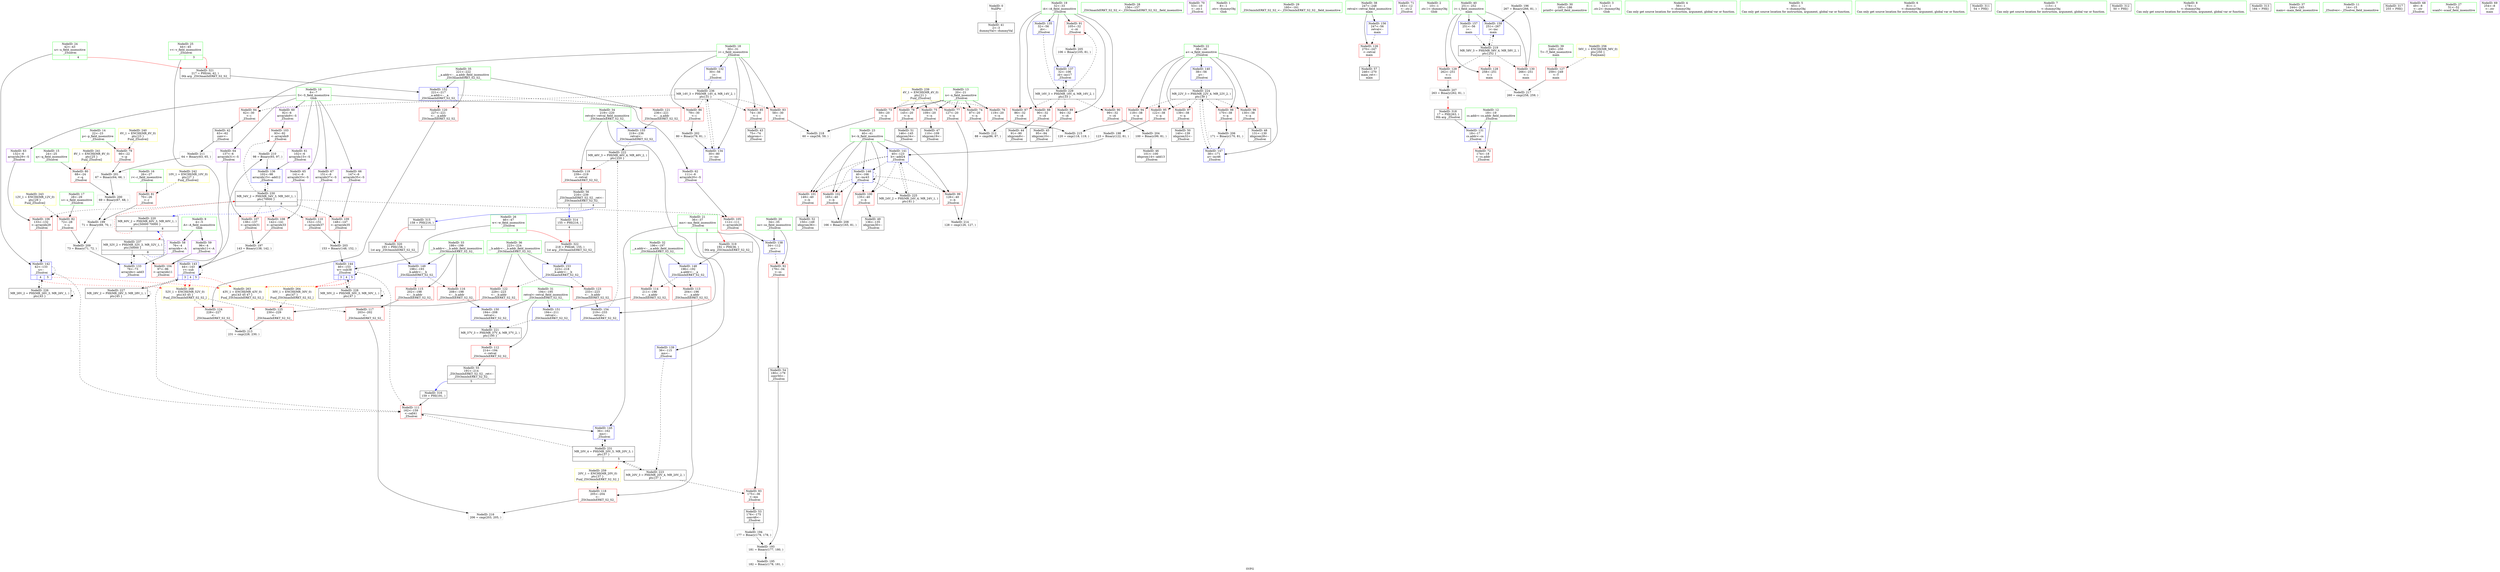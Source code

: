 digraph "SVFG" {
	label="SVFG";

	Node0x555fde7d7ea0 [shape=record,color=grey,label="{NodeID: 0\nNullPtr}"];
	Node0x555fde7d7ea0 -> Node0x555fde7f83c0[style=solid];
	Node0x555fde815ec0 [shape=record,color=yellow,style=double,label="{NodeID: 263\n43V_1 = ENCHI(MR_43V_0)\npts\{43 45 47 \}\nFun[_ZSt3minIxERKT_S2_S2_]}"];
	Node0x555fde815ec0 -> Node0x555fde7fe1f0[style=dashed];
	Node0x555fde7f8a70 [shape=record,color=red,label="{NodeID: 97\n139\<--38\n\<--a\n_Z5solvei\n}"];
	Node0x555fde7f8a70 -> Node0x555fde7f9b60[style=solid];
	Node0x555fde7f6ce0 [shape=record,color=green,label="{NodeID: 14\n22\<--23\np\<--p_field_insensitive\n_Z5solvei\n}"];
	Node0x555fde7f6ce0 -> Node0x555fde7fb2f0[style=solid];
	Node0x555fde7fc390 [shape=record,color=grey,label="{NodeID: 194\n177 = Binary(176, 178, )\n}"];
	Node0x555fde7fc390 -> Node0x555fde7fc210[style=solid];
	Node0x555fde7f95d0 [shape=record,color=red,label="{NodeID: 111\n162\<--159\n\<--call41\n_Z5solvei\n}"];
	Node0x555fde7f95d0 -> Node0x555fde7ff8b0[style=solid];
	Node0x555fde7f7870 [shape=record,color=green,label="{NodeID: 28\n156\<--157\n_ZSt3maxIxERKT_S2_S2_\<--_ZSt3maxIxERKT_S2_S2__field_insensitive\n}"];
	Node0x555fde804a40 [shape=record,color=grey,label="{NodeID: 208\n166 = Binary(165, 81, )\n}"];
	Node0x555fde804a40 -> Node0x555fde7ff980[style=solid];
	Node0x555fde7fe870 [shape=record,color=red,label="{NodeID: 125\n230\<--229\n\<--\n_ZSt3maxIxERKT_S2_S2_\n}"];
	Node0x555fde7fe870 -> Node0x555fde8051c0[style=solid];
	Node0x555fde7f84c0 [shape=record,color=black,label="{NodeID: 42\n63\<--62\nconv\<--\n_Z5solvei\n}"];
	Node0x555fde7f84c0 -> Node0x555fde804ec0[style=solid];
	Node0x555fde80e5d0 [shape=record,color=black,label="{NodeID: 222\nMR_46V_3 = PHI(MR_46V_4, MR_46V_2, )\npts\{220 \}\n}"];
	Node0x555fde80e5d0 -> Node0x555fde7fe390[style=dashed];
	Node0x555fde7ff3d0 [shape=record,color=blue,label="{NodeID: 139\n36\<--115\nmn\<--\n_Z5solvei\n}"];
	Node0x555fde7ff3d0 -> Node0x555fde80ead0[style=dashed];
	Node0x555fde7fa040 [shape=record,color=black,label="{NodeID: 56\n216\<--239\n_ZSt3maxIxERKT_S2_S2__ret\<--\n_ZSt3maxIxERKT_S2_S2_\n|{<s0>3|<s1>4}}"];
	Node0x555fde7fa040:s0 -> Node0x555fde8279e0[style=solid,color=blue];
	Node0x555fde7fa040:s1 -> Node0x555fde827bd0[style=solid,color=blue];
	Node0x555fde828050 [shape=record,color=black,label="{NodeID: 319\n192 = PHI(36, )\n0th arg _ZSt3minIxERKT_S2_S2_ }"];
	Node0x555fde828050 -> Node0x555fde7ffb20[style=solid];
	Node0x555fde812bd0 [shape=record,color=black,label="{NodeID: 236\nMR_14V_3 = PHI(MR_14V_4, MR_14V_2, )\npts\{31 \}\n}"];
	Node0x555fde812bd0 -> Node0x555fde7fb630[style=dashed];
	Node0x555fde812bd0 -> Node0x555fde7fb700[style=dashed];
	Node0x555fde812bd0 -> Node0x555fde7fb7d0[style=dashed];
	Node0x555fde812bd0 -> Node0x555fde7fb8a0[style=dashed];
	Node0x555fde812bd0 -> Node0x555fde7fefc0[style=dashed];
	Node0x555fde7fff30 [shape=record,color=blue,label="{NodeID: 153\n223\<--218\n__b.addr\<--__b\n_ZSt3maxIxERKT_S2_S2_\n}"];
	Node0x555fde7fff30 -> Node0x555fde7fe600[style=dashed];
	Node0x555fde7fff30 -> Node0x555fde7fe6d0[style=dashed];
	Node0x555fde7faba0 [shape=record,color=purple,label="{NodeID: 70\n53\<--10\n\<--.str.1\n_Z5solvei\n}"];
	Node0x555fde7fb700 [shape=record,color=red,label="{NodeID: 84\n62\<--30\n\<--i\n_Z5solvei\n}"];
	Node0x555fde7fb700 -> Node0x555fde7f84c0[style=solid];
	Node0x555fde7d8180 [shape=record,color=green,label="{NodeID: 1\n8\<--1\n.str\<--dummyObj\nGlob }"];
	Node0x555fde815fa0 [shape=record,color=yellow,style=double,label="{NodeID: 264\n30V_1 = ENCHI(MR_30V_0)\npts\{47 \}\nFun[_ZSt3maxIxERKT_S2_S2_]}"];
	Node0x555fde815fa0 -> Node0x555fde7fe870[style=dashed];
	Node0x555fde7f8b40 [shape=record,color=red,label="{NodeID: 98\n170\<--38\n\<--a\n_Z5solvei\n}"];
	Node0x555fde7f8b40 -> Node0x555fde804740[style=solid];
	Node0x555fde7f6db0 [shape=record,color=green,label="{NodeID: 15\n24\<--25\nq\<--q_field_insensitive\n_Z5solvei\n}"];
	Node0x555fde7f6db0 -> Node0x555fde7fb3c0[style=solid];
	Node0x555fde7fc510 [shape=record,color=grey,label="{NodeID: 195\n182 = Binary(178, 181, )\n}"];
	Node0x555fde7f96a0 [shape=record,color=red,label="{NodeID: 112\n214\<--194\n\<--retval\n_ZSt3minIxERKT_S2_S2_\n}"];
	Node0x555fde7f96a0 -> Node0x555fde7f9f70[style=solid];
	Node0x555fde7f7970 [shape=record,color=green,label="{NodeID: 29\n160\<--161\n_ZSt3minIxERKT_S2_S2_\<--_ZSt3minIxERKT_S2_S2__field_insensitive\n}"];
	Node0x555fde804bc0 [shape=record,color=grey,label="{NodeID: 209\n73 = Binary(71, 72, )\n}"];
	Node0x555fde804bc0 -> Node0x555fde7feef0[style=solid];
	Node0x555fde7fe940 [shape=record,color=red,label="{NodeID: 126\n270\<--247\n\<--retval\nmain\n}"];
	Node0x555fde7fe940 -> Node0x555fde7fa110[style=solid];
	Node0x555fde7f8590 [shape=record,color=black,label="{NodeID: 43\n75\<--74\nidxprom\<--\n_Z5solvei\n}"];
	Node0x555fde80ead0 [shape=record,color=black,label="{NodeID: 223\nMR_20V_3 = PHI(MR_20V_4, MR_20V_2, )\npts\{37 \}\n}"];
	Node0x555fde80ead0 -> Node0x555fde7fbe50[style=dashed];
	Node0x555fde80ead0 -> Node0x555fde8112d0[style=dashed];
	Node0x555fde7ff4a0 [shape=record,color=blue,label="{NodeID: 140\n38\<--56\na\<--\n_Z5solvei\n}"];
	Node0x555fde7ff4a0 -> Node0x555fde80efd0[style=dashed];
	Node0x555fde7fa110 [shape=record,color=black,label="{NodeID: 57\n246\<--270\nmain_ret\<--\nmain\n}"];
	Node0x555fde828190 [shape=record,color=black,label="{NodeID: 320\n193 = PHI(158, )\n1st arg _ZSt3minIxERKT_S2_S2_ }"];
	Node0x555fde828190 -> Node0x555fde7ffbf0[style=solid];
	Node0x555fde8130d0 [shape=record,color=black,label="{NodeID: 237\nMR_32V_2 = PHI(MR_32V_3, MR_32V_1, )\npts\{50000 \}\n|{|<s2>8}}"];
	Node0x555fde8130d0 -> Node0x555fde7f9020[style=dashed];
	Node0x555fde8130d0 -> Node0x555fde7feef0[style=dashed];
	Node0x555fde8130d0:s2 -> Node0x555fde80dba0[style=dashed,color=blue];
	Node0x555fde800000 [shape=record,color=blue,label="{NodeID: 154\n219\<--233\nretval\<--\n_ZSt3maxIxERKT_S2_S2_\n}"];
	Node0x555fde800000 -> Node0x555fde80e5d0[style=dashed];
	Node0x555fde7fac70 [shape=record,color=purple,label="{NodeID: 71\n183\<--12\n\<--.str.2\n_Z5solvei\n}"];
	Node0x555fde7fb7d0 [shape=record,color=red,label="{NodeID: 85\n74\<--30\n\<--i\n_Z5solvei\n}"];
	Node0x555fde7fb7d0 -> Node0x555fde7f8590[style=solid];
	Node0x555fde7f5ec0 [shape=record,color=green,label="{NodeID: 2\n10\<--1\n.str.1\<--dummyObj\nGlob }"];
	Node0x555fde7f8c10 [shape=record,color=red,label="{NodeID: 99\n126\<--40\n\<--b\n_Z5solvei\n}"];
	Node0x555fde7f8c10 -> Node0x555fde805340[style=solid];
	Node0x555fde7f6e80 [shape=record,color=green,label="{NodeID: 16\n26\<--27\nr\<--r_field_insensitive\n_Z5solvei\n}"];
	Node0x555fde7f6e80 -> Node0x555fde7fb490[style=solid];
	Node0x555fde7fc690 [shape=record,color=grey,label="{NodeID: 196\n267 = Binary(266, 81, )\n}"];
	Node0x555fde7fc690 -> Node0x555fde800340[style=solid];
	Node0x555fde7f9770 [shape=record,color=red,label="{NodeID: 113\n204\<--196\n\<--__a.addr\n_ZSt3minIxERKT_S2_S2_\n}"];
	Node0x555fde7f9770 -> Node0x555fde7fe2c0[style=solid];
	Node0x555fde7f7a70 [shape=record,color=green,label="{NodeID: 30\n185\<--186\nprintf\<--printf_field_insensitive\n}"];
	Node0x555fde804d40 [shape=record,color=grey,label="{NodeID: 210\n98 = Binary(93, 97, )\n}"];
	Node0x555fde804d40 -> Node0x555fde7ff160[style=solid];
	Node0x555fde7fea10 [shape=record,color=red,label="{NodeID: 127\n259\<--249\n\<--T\nmain\n}"];
	Node0x555fde7fea10 -> Node0x555fde8057c0[style=solid];
	Node0x555fde7f8660 [shape=record,color=black,label="{NodeID: 44\n91\<--90\nidxprom8\<--\n_Z5solvei\n}"];
	Node0x555fde80efd0 [shape=record,color=black,label="{NodeID: 224\nMR_22V_3 = PHI(MR_22V_4, MR_22V_2, )\npts\{39 \}\n}"];
	Node0x555fde80efd0 -> Node0x555fde7fbf20[style=dashed];
	Node0x555fde80efd0 -> Node0x555fde7fbff0[style=dashed];
	Node0x555fde80efd0 -> Node0x555fde7f89a0[style=dashed];
	Node0x555fde80efd0 -> Node0x555fde7f8a70[style=dashed];
	Node0x555fde80efd0 -> Node0x555fde7f8b40[style=dashed];
	Node0x555fde80efd0 -> Node0x555fde7ffa50[style=dashed];
	Node0x555fde7ff570 [shape=record,color=blue,label="{NodeID: 141\n40\<--123\nb\<--add24\n_Z5solvei\n}"];
	Node0x555fde7ff570 -> Node0x555fde7f8c10[style=dashed];
	Node0x555fde7ff570 -> Node0x555fde7f8ce0[style=dashed];
	Node0x555fde7ff570 -> Node0x555fde7f8db0[style=dashed];
	Node0x555fde7ff570 -> Node0x555fde7f8e80[style=dashed];
	Node0x555fde7ff570 -> Node0x555fde7ff980[style=dashed];
	Node0x555fde7ff570 -> Node0x555fde80f4d0[style=dashed];
	Node0x555fde7fa1e0 [shape=record,color=purple,label="{NodeID: 58\n76\<--4\narrayidx\<--A\n_Z5solvei\n}"];
	Node0x555fde7fa1e0 -> Node0x555fde7feef0[style=solid];
	Node0x555fde8282d0 [shape=record,color=black,label="{NodeID: 321\n217 = PHI(44, 42, )\n0th arg _ZSt3maxIxERKT_S2_S2_ }"];
	Node0x555fde8282d0 -> Node0x555fde7ffe60[style=solid];
	Node0x555fde8000d0 [shape=record,color=blue,label="{NodeID: 155\n219\<--236\nretval\<--\n_ZSt3maxIxERKT_S2_S2_\n}"];
	Node0x555fde8000d0 -> Node0x555fde80e5d0[style=dashed];
	Node0x555fde7fad40 [shape=record,color=red,label="{NodeID: 72\n174\<--18\n\<--cs.addr\n_Z5solvei\n}"];
	Node0x555fde7fb8a0 [shape=record,color=red,label="{NodeID: 86\n79\<--30\n\<--i\n_Z5solvei\n}"];
	Node0x555fde7fb8a0 -> Node0x555fde7fcf90[style=solid];
	Node0x555fde7f5940 [shape=record,color=green,label="{NodeID: 3\n12\<--1\n.str.2\<--dummyObj\nGlob }"];
	Node0x555fde7f8ce0 [shape=record,color=red,label="{NodeID: 100\n135\<--40\n\<--b\n_Z5solvei\n}"];
	Node0x555fde7f8ce0 -> Node0x555fde7f9a90[style=solid];
	Node0x555fde7f6f50 [shape=record,color=green,label="{NodeID: 17\n28\<--29\ns\<--s_field_insensitive\n_Z5solvei\n}"];
	Node0x555fde7f6f50 -> Node0x555fde7fb560[style=solid];
	Node0x555fde7fc810 [shape=record,color=grey,label="{NodeID: 197\n143 = Binary(138, 142, )\n}"];
	Node0x555fde7fc810 -> Node0x555fde7ff710[style=solid];
	Node0x555fde7f9840 [shape=record,color=red,label="{NodeID: 114\n211\<--196\n\<--__a.addr\n_ZSt3minIxERKT_S2_S2_\n}"];
	Node0x555fde7f9840 -> Node0x555fde7ffd90[style=solid];
	Node0x555fde7f7b70 [shape=record,color=green,label="{NodeID: 31\n194\<--195\nretval\<--retval_field_insensitive\n_ZSt3minIxERKT_S2_S2_\n}"];
	Node0x555fde7f7b70 -> Node0x555fde7f96a0[style=solid];
	Node0x555fde7f7b70 -> Node0x555fde7ffcc0[style=solid];
	Node0x555fde7f7b70 -> Node0x555fde7ffd90[style=solid];
	Node0x555fde804ec0 [shape=record,color=grey,label="{NodeID: 211\n64 = Binary(63, 65, )\n}"];
	Node0x555fde804ec0 -> Node0x555fde7fce10[style=solid];
	Node0x555fde7feae0 [shape=record,color=red,label="{NodeID: 128\n258\<--251\n\<--i\nmain\n}"];
	Node0x555fde7feae0 -> Node0x555fde8057c0[style=solid];
	Node0x555fde7f8730 [shape=record,color=black,label="{NodeID: 45\n95\<--94\nidxprom10\<--\n_Z5solvei\n}"];
	Node0x555fde80f4d0 [shape=record,color=black,label="{NodeID: 225\nMR_24V_2 = PHI(MR_24V_4, MR_24V_1, )\npts\{41 \}\n}"];
	Node0x555fde80f4d0 -> Node0x555fde7ff570[style=dashed];
	Node0x555fde7ff640 [shape=record,color=blue,label="{NodeID: 142\n42\<--133\nu\<--\n_Z5solvei\n|{|<s3>4|<s4>5}}"];
	Node0x555fde7ff640 -> Node0x555fde7f95d0[style=dashed];
	Node0x555fde7ff640 -> Node0x555fde7ff640[style=dashed];
	Node0x555fde7ff640 -> Node0x555fde80f9d0[style=dashed];
	Node0x555fde7ff640:s3 -> Node0x555fde816350[style=dashed,color=red];
	Node0x555fde7ff640:s4 -> Node0x555fde815ec0[style=dashed,color=red];
	Node0x555fde7fa2b0 [shape=record,color=purple,label="{NodeID: 59\n96\<--4\narrayidx11\<--A\n_Z5solvei\n}"];
	Node0x555fde7fa2b0 -> Node0x555fde7f9020[style=solid];
	Node0x555fde8284e0 [shape=record,color=black,label="{NodeID: 322\n218 = PHI(46, 155, )\n1st arg _ZSt3maxIxERKT_S2_S2_ }"];
	Node0x555fde8284e0 -> Node0x555fde7fff30[style=solid];
	Node0x555fde814900 [shape=record,color=yellow,style=double,label="{NodeID: 239\n4V_1 = ENCHI(MR_4V_0)\npts\{21 \}\nFun[_Z5solvei]}"];
	Node0x555fde814900 -> Node0x555fde7fae10[style=dashed];
	Node0x555fde814900 -> Node0x555fde7faee0[style=dashed];
	Node0x555fde814900 -> Node0x555fde7fafb0[style=dashed];
	Node0x555fde814900 -> Node0x555fde7fb080[style=dashed];
	Node0x555fde814900 -> Node0x555fde7fb150[style=dashed];
	Node0x555fde814900 -> Node0x555fde7fb220[style=dashed];
	Node0x555fde8001a0 [shape=record,color=blue,label="{NodeID: 156\n247\<--56\nretval\<--\nmain\n}"];
	Node0x555fde8001a0 -> Node0x555fde7fe940[style=dashed];
	Node0x555fde7fae10 [shape=record,color=red,label="{NodeID: 73\n59\<--20\n\<--n\n_Z5solvei\n}"];
	Node0x555fde7fae10 -> Node0x555fde805940[style=solid];
	Node0x555fde7fb970 [shape=record,color=red,label="{NodeID: 87\n86\<--32\n\<--i4\n_Z5solvei\n}"];
	Node0x555fde7fb970 -> Node0x555fde805040[style=solid];
	Node0x555fde7f59d0 [shape=record,color=green,label="{NodeID: 4\n56\<--1\n\<--dummyObj\nCan only get source location for instruction, argument, global var or function.}"];
	Node0x555fde7f8db0 [shape=record,color=red,label="{NodeID: 101\n149\<--40\n\<--b\n_Z5solvei\n}"];
	Node0x555fde7f8db0 -> Node0x555fde7f9d00[style=solid];
	Node0x555fde7f7020 [shape=record,color=green,label="{NodeID: 18\n30\<--31\ni\<--i_field_insensitive\n_Z5solvei\n}"];
	Node0x555fde7f7020 -> Node0x555fde7fb630[style=solid];
	Node0x555fde7f7020 -> Node0x555fde7fb700[style=solid];
	Node0x555fde7f7020 -> Node0x555fde7fb7d0[style=solid];
	Node0x555fde7f7020 -> Node0x555fde7fb8a0[style=solid];
	Node0x555fde7f7020 -> Node0x555fde7fee20[style=solid];
	Node0x555fde7f7020 -> Node0x555fde7fefc0[style=solid];
	Node0x555fde7fc990 [shape=record,color=grey,label="{NodeID: 198\n123 = Binary(122, 81, )\n}"];
	Node0x555fde7fc990 -> Node0x555fde7ff570[style=solid];
	Node0x555fde7f9910 [shape=record,color=red,label="{NodeID: 115\n202\<--198\n\<--__b.addr\n_ZSt3minIxERKT_S2_S2_\n}"];
	Node0x555fde7f9910 -> Node0x555fde7fe1f0[style=solid];
	Node0x555fde7f7c40 [shape=record,color=green,label="{NodeID: 32\n196\<--197\n__a.addr\<--__a.addr_field_insensitive\n_ZSt3minIxERKT_S2_S2_\n}"];
	Node0x555fde7f7c40 -> Node0x555fde7f9770[style=solid];
	Node0x555fde7f7c40 -> Node0x555fde7f9840[style=solid];
	Node0x555fde7f7c40 -> Node0x555fde7ffb20[style=solid];
	Node0x555fde805040 [shape=record,color=grey,label="{NodeID: 212\n88 = cmp(86, 87, )\n}"];
	Node0x555fde7febb0 [shape=record,color=red,label="{NodeID: 129\n262\<--251\n\<--i\nmain\n}"];
	Node0x555fde7febb0 -> Node0x555fde8048c0[style=solid];
	Node0x555fde7f8800 [shape=record,color=black,label="{NodeID: 46\n101\<--100\nidxprom14\<--add13\n_Z5solvei\n}"];
	Node0x555fde80f9d0 [shape=record,color=black,label="{NodeID: 226\nMR_26V_2 = PHI(MR_26V_3, MR_26V_1, )\npts\{43 \}\n}"];
	Node0x555fde80f9d0 -> Node0x555fde7ff640[style=dashed];
	Node0x555fde80f9d0 -> Node0x555fde80f9d0[style=dashed];
	Node0x555fde7ff710 [shape=record,color=blue,label="{NodeID: 143\n44\<--143\nv\<--sub\n_Z5solvei\n|{|<s3>3|<s4>4|<s5>5}}"];
	Node0x555fde7ff710 -> Node0x555fde7f95d0[style=dashed];
	Node0x555fde7ff710 -> Node0x555fde7ff710[style=dashed];
	Node0x555fde7ff710 -> Node0x555fde80fed0[style=dashed];
	Node0x555fde7ff710:s3 -> Node0x555fde816350[style=dashed,color=red];
	Node0x555fde7ff710:s4 -> Node0x555fde816350[style=dashed,color=red];
	Node0x555fde7ff710:s5 -> Node0x555fde815ec0[style=dashed,color=red];
	Node0x555fde7fa380 [shape=record,color=purple,label="{NodeID: 60\n92\<--6\narrayidx9\<--S\n_Z5solvei\n}"];
	Node0x555fde7fa380 -> Node0x555fde7f8f50[style=solid];
	Node0x555fde8149e0 [shape=record,color=yellow,style=double,label="{NodeID: 240\n6V_1 = ENCHI(MR_6V_0)\npts\{23 \}\nFun[_Z5solvei]}"];
	Node0x555fde8149e0 -> Node0x555fde7fb2f0[style=dashed];
	Node0x555fde800270 [shape=record,color=blue,label="{NodeID: 157\n251\<--56\ni\<--\nmain\n}"];
	Node0x555fde800270 -> Node0x555fde80d6a0[style=dashed];
	Node0x555fde7faee0 [shape=record,color=red,label="{NodeID: 74\n87\<--20\n\<--n\n_Z5solvei\n}"];
	Node0x555fde7faee0 -> Node0x555fde805040[style=solid];
	Node0x555fde7fba40 [shape=record,color=red,label="{NodeID: 88\n90\<--32\n\<--i4\n_Z5solvei\n}"];
	Node0x555fde7fba40 -> Node0x555fde7f8660[style=solid];
	Node0x555fde7f5c80 [shape=record,color=green,label="{NodeID: 5\n65\<--1\n\<--dummyObj\nCan only get source location for instruction, argument, global var or function.}"];
	Node0x555fde816350 [shape=record,color=yellow,style=double,label="{NodeID: 268\n52V_1 = ENCHI(MR_52V_0)\npts\{43 45 \}\nFun[_ZSt3maxIxERKT_S2_S2_]}"];
	Node0x555fde816350 -> Node0x555fde7fe7a0[style=dashed];
	Node0x555fde816350 -> Node0x555fde7fe870[style=dashed];
	Node0x555fde7f8e80 [shape=record,color=red,label="{NodeID: 102\n165\<--40\n\<--b\n_Z5solvei\n}"];
	Node0x555fde7f8e80 -> Node0x555fde804a40[style=solid];
	Node0x555fde7f70f0 [shape=record,color=green,label="{NodeID: 19\n32\<--33\ni4\<--i4_field_insensitive\n_Z5solvei\n}"];
	Node0x555fde7f70f0 -> Node0x555fde7fb970[style=solid];
	Node0x555fde7f70f0 -> Node0x555fde7fba40[style=solid];
	Node0x555fde7f70f0 -> Node0x555fde7fbb10[style=solid];
	Node0x555fde7f70f0 -> Node0x555fde7fbbe0[style=solid];
	Node0x555fde7f70f0 -> Node0x555fde7fbcb0[style=solid];
	Node0x555fde7f70f0 -> Node0x555fde7ff090[style=solid];
	Node0x555fde7f70f0 -> Node0x555fde7ff230[style=solid];
	Node0x555fde7fcb10 [shape=record,color=grey,label="{NodeID: 199\n71 = Binary(69, 70, )\n}"];
	Node0x555fde7fcb10 -> Node0x555fde804bc0[style=solid];
	Node0x555fde7fe120 [shape=record,color=red,label="{NodeID: 116\n208\<--198\n\<--__b.addr\n_ZSt3minIxERKT_S2_S2_\n}"];
	Node0x555fde7fe120 -> Node0x555fde7ffcc0[style=solid];
	Node0x555fde7f7d10 [shape=record,color=green,label="{NodeID: 33\n198\<--199\n__b.addr\<--__b.addr_field_insensitive\n_ZSt3minIxERKT_S2_S2_\n}"];
	Node0x555fde7f7d10 -> Node0x555fde7f9910[style=solid];
	Node0x555fde7f7d10 -> Node0x555fde7fe120[style=solid];
	Node0x555fde7f7d10 -> Node0x555fde7ffbf0[style=solid];
	Node0x555fde8051c0 [shape=record,color=grey,label="{NodeID: 213\n231 = cmp(228, 230, )\n}"];
	Node0x555fde7fec80 [shape=record,color=red,label="{NodeID: 130\n266\<--251\n\<--i\nmain\n}"];
	Node0x555fde7fec80 -> Node0x555fde7fc690[style=solid];
	Node0x555fde7f88d0 [shape=record,color=black,label="{NodeID: 47\n110\<--109\nidxprom19\<--\n_Z5solvei\n}"];
	Node0x555fde80fed0 [shape=record,color=black,label="{NodeID: 227\nMR_28V_2 = PHI(MR_28V_3, MR_28V_1, )\npts\{45 \}\n}"];
	Node0x555fde80fed0 -> Node0x555fde7ff710[style=dashed];
	Node0x555fde80fed0 -> Node0x555fde80fed0[style=dashed];
	Node0x555fde7ff7e0 [shape=record,color=blue,label="{NodeID: 144\n46\<--153\nw\<--sub38\n_Z5solvei\n|{|<s3>3|<s4>4|<s5>5}}"];
	Node0x555fde7ff7e0 -> Node0x555fde7f95d0[style=dashed];
	Node0x555fde7ff7e0 -> Node0x555fde7ff7e0[style=dashed];
	Node0x555fde7ff7e0 -> Node0x555fde8103d0[style=dashed];
	Node0x555fde7ff7e0:s3 -> Node0x555fde815fa0[style=dashed,color=red];
	Node0x555fde7ff7e0:s4 -> Node0x555fde815fa0[style=dashed,color=red];
	Node0x555fde7ff7e0:s5 -> Node0x555fde815ec0[style=dashed,color=red];
	Node0x555fde7fa450 [shape=record,color=purple,label="{NodeID: 61\n102\<--6\narrayidx15\<--S\n_Z5solvei\n}"];
	Node0x555fde7fa450 -> Node0x555fde7ff160[style=solid];
	Node0x555fde814ac0 [shape=record,color=yellow,style=double,label="{NodeID: 241\n8V_1 = ENCHI(MR_8V_0)\npts\{25 \}\nFun[_Z5solvei]}"];
	Node0x555fde814ac0 -> Node0x555fde7fb3c0[style=dashed];
	Node0x555fde800340 [shape=record,color=blue,label="{NodeID: 158\n251\<--267\ni\<--inc\nmain\n}"];
	Node0x555fde800340 -> Node0x555fde80d6a0[style=dashed];
	Node0x555fde7fafb0 [shape=record,color=red,label="{NodeID: 75\n109\<--20\n\<--n\n_Z5solvei\n}"];
	Node0x555fde7fafb0 -> Node0x555fde7f88d0[style=solid];
	Node0x555fde7fbb10 [shape=record,color=red,label="{NodeID: 89\n94\<--32\n\<--i4\n_Z5solvei\n}"];
	Node0x555fde7fbb10 -> Node0x555fde7f8730[style=solid];
	Node0x555fde7f5d10 [shape=record,color=green,label="{NodeID: 6\n81\<--1\n\<--dummyObj\nCan only get source location for instruction, argument, global var or function.}"];
	Node0x555fde7f8f50 [shape=record,color=red,label="{NodeID: 103\n93\<--92\n\<--arrayidx9\n_Z5solvei\n}"];
	Node0x555fde7f8f50 -> Node0x555fde804d40[style=solid];
	Node0x555fde7f71c0 [shape=record,color=green,label="{NodeID: 20\n34\<--35\nss\<--ss_field_insensitive\n_Z5solvei\n}"];
	Node0x555fde7f71c0 -> Node0x555fde7fbd80[style=solid];
	Node0x555fde7f71c0 -> Node0x555fde7ff300[style=solid];
	Node0x555fde7fcc90 [shape=record,color=grey,label="{NodeID: 200\n69 = Binary(67, 68, )\n}"];
	Node0x555fde7fcc90 -> Node0x555fde7fcb10[style=solid];
	Node0x555fde7fe1f0 [shape=record,color=red,label="{NodeID: 117\n203\<--202\n\<--\n_ZSt3minIxERKT_S2_S2_\n}"];
	Node0x555fde7fe1f0 -> Node0x555fde805640[style=solid];
	Node0x555fde7f7de0 [shape=record,color=green,label="{NodeID: 34\n219\<--220\nretval\<--retval_field_insensitive\n_ZSt3maxIxERKT_S2_S2_\n}"];
	Node0x555fde7f7de0 -> Node0x555fde7fe390[style=solid];
	Node0x555fde7f7de0 -> Node0x555fde800000[style=solid];
	Node0x555fde7f7de0 -> Node0x555fde8000d0[style=solid];
	Node0x555fde805340 [shape=record,color=grey,label="{NodeID: 214\n128 = cmp(126, 127, )\n}"];
	Node0x555fde7fed50 [shape=record,color=blue,label="{NodeID: 131\n18\<--17\ncs.addr\<--cs\n_Z5solvei\n}"];
	Node0x555fde7fed50 -> Node0x555fde7fad40[style=dashed];
	Node0x555fde7f99c0 [shape=record,color=black,label="{NodeID: 48\n131\<--130\nidxprom28\<--\n_Z5solvei\n}"];
	Node0x555fde58fcb0 [shape=record,color=black,label="{NodeID: 311\n54 = PHI()\n}"];
	Node0x555fde8103d0 [shape=record,color=black,label="{NodeID: 228\nMR_30V_2 = PHI(MR_30V_3, MR_30V_1, )\npts\{47 \}\n}"];
	Node0x555fde8103d0 -> Node0x555fde7ff7e0[style=dashed];
	Node0x555fde8103d0 -> Node0x555fde8103d0[style=dashed];
	Node0x555fde7ff8b0 [shape=record,color=blue,label="{NodeID: 145\n36\<--162\nmn\<--\n_Z5solvei\n}"];
	Node0x555fde7ff8b0 -> Node0x555fde8112d0[style=dashed];
	Node0x555fde7fa520 [shape=record,color=purple,label="{NodeID: 62\n111\<--6\narrayidx20\<--S\n_Z5solvei\n}"];
	Node0x555fde7fa520 -> Node0x555fde7f90f0[style=solid];
	Node0x555fde814ba0 [shape=record,color=yellow,style=double,label="{NodeID: 242\n10V_1 = ENCHI(MR_10V_0)\npts\{27 \}\nFun[_Z5solvei]}"];
	Node0x555fde814ba0 -> Node0x555fde7fb490[style=dashed];
	Node0x555fde7fb080 [shape=record,color=red,label="{NodeID: 76\n119\<--20\n\<--n\n_Z5solvei\n}"];
	Node0x555fde7fb080 -> Node0x555fde8054c0[style=solid];
	Node0x555fde815810 [shape=record,color=yellow,style=double,label="{NodeID: 256\n56V_1 = ENCHI(MR_56V_0)\npts\{250 \}\nFun[main]}"];
	Node0x555fde815810 -> Node0x555fde7fea10[style=dashed];
	Node0x555fde7fbbe0 [shape=record,color=red,label="{NodeID: 90\n99\<--32\n\<--i4\n_Z5solvei\n}"];
	Node0x555fde7fbbe0 -> Node0x555fde804440[style=solid];
	Node0x555fde7f6730 [shape=record,color=green,label="{NodeID: 7\n115\<--1\n\<--dummyObj\nCan only get source location for instruction, argument, global var or function.}"];
	Node0x555fde7f9020 [shape=record,color=red,label="{NodeID: 104\n97\<--96\n\<--arrayidx11\n_Z5solvei\n}"];
	Node0x555fde7f9020 -> Node0x555fde804d40[style=solid];
	Node0x555fde7f7290 [shape=record,color=green,label="{NodeID: 21\n36\<--37\nmn\<--mn_field_insensitive\n_Z5solvei\n|{|<s3>5}}"];
	Node0x555fde7f7290 -> Node0x555fde7fbe50[style=solid];
	Node0x555fde7f7290 -> Node0x555fde7ff3d0[style=solid];
	Node0x555fde7f7290 -> Node0x555fde7ff8b0[style=solid];
	Node0x555fde7f7290:s3 -> Node0x555fde828050[style=solid,color=red];
	Node0x555fde7fce10 [shape=record,color=grey,label="{NodeID: 201\n67 = Binary(64, 66, )\n}"];
	Node0x555fde7fce10 -> Node0x555fde7fcc90[style=solid];
	Node0x555fde7fe2c0 [shape=record,color=red,label="{NodeID: 118\n205\<--204\n\<--\n_ZSt3minIxERKT_S2_S2_\n}"];
	Node0x555fde7fe2c0 -> Node0x555fde805640[style=solid];
	Node0x555fde7f7eb0 [shape=record,color=green,label="{NodeID: 35\n221\<--222\n__a.addr\<--__a.addr_field_insensitive\n_ZSt3maxIxERKT_S2_S2_\n}"];
	Node0x555fde7f7eb0 -> Node0x555fde7fe460[style=solid];
	Node0x555fde7f7eb0 -> Node0x555fde7fe530[style=solid];
	Node0x555fde7f7eb0 -> Node0x555fde7ffe60[style=solid];
	Node0x555fde8054c0 [shape=record,color=grey,label="{NodeID: 215\n120 = cmp(118, 119, )\n}"];
	Node0x555fde7fee20 [shape=record,color=blue,label="{NodeID: 132\n30\<--56\ni\<--\n_Z5solvei\n}"];
	Node0x555fde7fee20 -> Node0x555fde812bd0[style=dashed];
	Node0x555fde7f9a90 [shape=record,color=black,label="{NodeID: 49\n136\<--135\nidxprom30\<--\n_Z5solvei\n}"];
	Node0x555fde8277e0 [shape=record,color=black,label="{NodeID: 312\n50 = PHI()\n}"];
	Node0x555fde8108d0 [shape=record,color=black,label="{NodeID: 229\nMR_16V_3 = PHI(MR_16V_4, MR_16V_2, )\npts\{33 \}\n}"];
	Node0x555fde8108d0 -> Node0x555fde7fb970[style=dashed];
	Node0x555fde8108d0 -> Node0x555fde7fba40[style=dashed];
	Node0x555fde8108d0 -> Node0x555fde7fbb10[style=dashed];
	Node0x555fde8108d0 -> Node0x555fde7fbbe0[style=dashed];
	Node0x555fde8108d0 -> Node0x555fde7fbcb0[style=dashed];
	Node0x555fde8108d0 -> Node0x555fde7ff230[style=dashed];
	Node0x555fde7ff980 [shape=record,color=blue,label="{NodeID: 146\n40\<--166\nb\<--inc43\n_Z5solvei\n}"];
	Node0x555fde7ff980 -> Node0x555fde7f8c10[style=dashed];
	Node0x555fde7ff980 -> Node0x555fde7f8ce0[style=dashed];
	Node0x555fde7ff980 -> Node0x555fde7f8db0[style=dashed];
	Node0x555fde7ff980 -> Node0x555fde7f8e80[style=dashed];
	Node0x555fde7ff980 -> Node0x555fde7ff980[style=dashed];
	Node0x555fde7ff980 -> Node0x555fde80f4d0[style=dashed];
	Node0x555fde7fa5f0 [shape=record,color=purple,label="{NodeID: 63\n132\<--6\narrayidx29\<--S\n_Z5solvei\n}"];
	Node0x555fde7fa5f0 -> Node0x555fde7f91c0[style=solid];
	Node0x555fde814c80 [shape=record,color=yellow,style=double,label="{NodeID: 243\n12V_1 = ENCHI(MR_12V_0)\npts\{29 \}\nFun[_Z5solvei]}"];
	Node0x555fde814c80 -> Node0x555fde7fb560[style=dashed];
	Node0x555fde7fb150 [shape=record,color=red,label="{NodeID: 77\n127\<--20\n\<--n\n_Z5solvei\n}"];
	Node0x555fde7fb150 -> Node0x555fde805340[style=solid];
	Node0x555fde7fbcb0 [shape=record,color=red,label="{NodeID: 91\n105\<--32\n\<--i4\n_Z5solvei\n}"];
	Node0x555fde7fbcb0 -> Node0x555fde8045c0[style=solid];
	Node0x555fde7f67c0 [shape=record,color=green,label="{NodeID: 8\n178\<--1\n\<--dummyObj\nCan only get source location for instruction, argument, global var or function.}"];
	Node0x555fde7f90f0 [shape=record,color=red,label="{NodeID: 105\n112\<--111\n\<--arrayidx20\n_Z5solvei\n}"];
	Node0x555fde7f90f0 -> Node0x555fde7ff300[style=solid];
	Node0x555fde7f7360 [shape=record,color=green,label="{NodeID: 22\n38\<--39\na\<--a_field_insensitive\n_Z5solvei\n}"];
	Node0x555fde7f7360 -> Node0x555fde7fbf20[style=solid];
	Node0x555fde7f7360 -> Node0x555fde7fbff0[style=solid];
	Node0x555fde7f7360 -> Node0x555fde7f89a0[style=solid];
	Node0x555fde7f7360 -> Node0x555fde7f8a70[style=solid];
	Node0x555fde7f7360 -> Node0x555fde7f8b40[style=solid];
	Node0x555fde7f7360 -> Node0x555fde7ff4a0[style=solid];
	Node0x555fde7f7360 -> Node0x555fde7ffa50[style=solid];
	Node0x555fde7fcf90 [shape=record,color=grey,label="{NodeID: 202\n80 = Binary(79, 81, )\n}"];
	Node0x555fde7fcf90 -> Node0x555fde7fefc0[style=solid];
	Node0x555fde7fe390 [shape=record,color=red,label="{NodeID: 119\n239\<--219\n\<--retval\n_ZSt3maxIxERKT_S2_S2_\n}"];
	Node0x555fde7fe390 -> Node0x555fde7fa040[style=solid];
	Node0x555fde7f7f80 [shape=record,color=green,label="{NodeID: 36\n223\<--224\n__b.addr\<--__b.addr_field_insensitive\n_ZSt3maxIxERKT_S2_S2_\n}"];
	Node0x555fde7f7f80 -> Node0x555fde7fe600[style=solid];
	Node0x555fde7f7f80 -> Node0x555fde7fe6d0[style=solid];
	Node0x555fde7f7f80 -> Node0x555fde7fff30[style=solid];
	Node0x555fde805640 [shape=record,color=grey,label="{NodeID: 216\n206 = cmp(203, 205, )\n}"];
	Node0x555fde7feef0 [shape=record,color=blue,label="{NodeID: 133\n76\<--73\narrayidx\<--add3\n_Z5solvei\n}"];
	Node0x555fde7feef0 -> Node0x555fde8130d0[style=dashed];
	Node0x555fde7f9b60 [shape=record,color=black,label="{NodeID: 50\n140\<--139\nidxprom32\<--\n_Z5solvei\n}"];
	Node0x555fde8278e0 [shape=record,color=black,label="{NodeID: 313\n184 = PHI()\n}"];
	Node0x555fde810dd0 [shape=record,color=black,label="{NodeID: 230\nMR_34V_2 = PHI(MR_34V_3, MR_34V_1, )\npts\{70000 \}\n|{|<s8>8}}"];
	Node0x555fde810dd0 -> Node0x555fde7f8f50[style=dashed];
	Node0x555fde810dd0 -> Node0x555fde7f90f0[style=dashed];
	Node0x555fde810dd0 -> Node0x555fde7f91c0[style=dashed];
	Node0x555fde810dd0 -> Node0x555fde7f9290[style=dashed];
	Node0x555fde810dd0 -> Node0x555fde7f9360[style=dashed];
	Node0x555fde810dd0 -> Node0x555fde7f9430[style=dashed];
	Node0x555fde810dd0 -> Node0x555fde7f9500[style=dashed];
	Node0x555fde810dd0 -> Node0x555fde7ff160[style=dashed];
	Node0x555fde810dd0:s8 -> Node0x555fde80dba0[style=dashed,color=blue];
	Node0x555fde7ffa50 [shape=record,color=blue,label="{NodeID: 147\n38\<--171\na\<--inc46\n_Z5solvei\n}"];
	Node0x555fde7ffa50 -> Node0x555fde80efd0[style=dashed];
	Node0x555fde7fa6c0 [shape=record,color=purple,label="{NodeID: 64\n137\<--6\narrayidx31\<--S\n_Z5solvei\n}"];
	Node0x555fde7fa6c0 -> Node0x555fde7f9290[style=solid];
	Node0x555fde7fb220 [shape=record,color=red,label="{NodeID: 78\n145\<--20\n\<--n\n_Z5solvei\n}"];
	Node0x555fde7fb220 -> Node0x555fde7f9c30[style=solid];
	Node0x555fde7fbd80 [shape=record,color=red,label="{NodeID: 92\n179\<--34\n\<--ss\n_Z5solvei\n}"];
	Node0x555fde7fbd80 -> Node0x555fde7f9ea0[style=solid];
	Node0x555fde7f6880 [shape=record,color=green,label="{NodeID: 9\n4\<--5\nA\<--A_field_insensitive\nGlob }"];
	Node0x555fde7f6880 -> Node0x555fde7fa1e0[style=solid];
	Node0x555fde7f6880 -> Node0x555fde7fa2b0[style=solid];
	Node0x555fde7f91c0 [shape=record,color=red,label="{NodeID: 106\n133\<--132\n\<--arrayidx29\n_Z5solvei\n}"];
	Node0x555fde7f91c0 -> Node0x555fde7ff640[style=solid];
	Node0x555fde7f7430 [shape=record,color=green,label="{NodeID: 23\n40\<--41\nb\<--b_field_insensitive\n_Z5solvei\n}"];
	Node0x555fde7f7430 -> Node0x555fde7f8c10[style=solid];
	Node0x555fde7f7430 -> Node0x555fde7f8ce0[style=solid];
	Node0x555fde7f7430 -> Node0x555fde7f8db0[style=solid];
	Node0x555fde7f7430 -> Node0x555fde7f8e80[style=solid];
	Node0x555fde7f7430 -> Node0x555fde7ff570[style=solid];
	Node0x555fde7f7430 -> Node0x555fde7ff980[style=solid];
	Node0x555fde8042c0 [shape=record,color=grey,label="{NodeID: 203\n153 = Binary(148, 152, )\n}"];
	Node0x555fde8042c0 -> Node0x555fde7ff7e0[style=solid];
	Node0x555fde7fe460 [shape=record,color=red,label="{NodeID: 120\n227\<--221\n\<--__a.addr\n_ZSt3maxIxERKT_S2_S2_\n}"];
	Node0x555fde7fe460 -> Node0x555fde7fe7a0[style=solid];
	Node0x555fde7f8050 [shape=record,color=green,label="{NodeID: 37\n244\<--245\nmain\<--main_field_insensitive\n}"];
	Node0x555fde8057c0 [shape=record,color=grey,label="{NodeID: 217\n260 = cmp(258, 259, )\n}"];
	Node0x555fde7fefc0 [shape=record,color=blue,label="{NodeID: 134\n30\<--80\ni\<--inc\n_Z5solvei\n}"];
	Node0x555fde7fefc0 -> Node0x555fde812bd0[style=dashed];
	Node0x555fde7f9c30 [shape=record,color=black,label="{NodeID: 51\n146\<--145\nidxprom34\<--\n_Z5solvei\n}"];
	Node0x555fde8279e0 [shape=record,color=black,label="{NodeID: 314\n155 = PHI(216, )\n|{<s0>4}}"];
	Node0x555fde8279e0:s0 -> Node0x555fde8284e0[style=solid,color=red];
	Node0x555fde8112d0 [shape=record,color=black,label="{NodeID: 231\nMR_20V_4 = PHI(MR_20V_5, MR_20V_3, )\npts\{37 \}\n|{|<s3>5}}"];
	Node0x555fde8112d0 -> Node0x555fde7f95d0[style=dashed];
	Node0x555fde8112d0 -> Node0x555fde7ff8b0[style=dashed];
	Node0x555fde8112d0 -> Node0x555fde80ead0[style=dashed];
	Node0x555fde8112d0:s3 -> Node0x555fde815b10[style=dashed,color=red];
	Node0x555fde7ffb20 [shape=record,color=blue,label="{NodeID: 148\n196\<--192\n__a.addr\<--__a\n_ZSt3minIxERKT_S2_S2_\n}"];
	Node0x555fde7ffb20 -> Node0x555fde7f9770[style=dashed];
	Node0x555fde7ffb20 -> Node0x555fde7f9840[style=dashed];
	Node0x555fde7fa790 [shape=record,color=purple,label="{NodeID: 65\n141\<--6\narrayidx33\<--S\n_Z5solvei\n}"];
	Node0x555fde7fa790 -> Node0x555fde7f9360[style=solid];
	Node0x555fde7fb2f0 [shape=record,color=red,label="{NodeID: 79\n66\<--22\n\<--p\n_Z5solvei\n}"];
	Node0x555fde7fb2f0 -> Node0x555fde7fce10[style=solid];
	Node0x555fde815b10 [shape=record,color=yellow,style=double,label="{NodeID: 259\n20V_1 = ENCHI(MR_20V_0)\npts\{37 \}\nFun[_ZSt3minIxERKT_S2_S2_]}"];
	Node0x555fde815b10 -> Node0x555fde7fe2c0[style=dashed];
	Node0x555fde7fbe50 [shape=record,color=red,label="{NodeID: 93\n175\<--36\n\<--mn\n_Z5solvei\n}"];
	Node0x555fde7fbe50 -> Node0x555fde7f9dd0[style=solid];
	Node0x555fde7f6940 [shape=record,color=green,label="{NodeID: 10\n6\<--7\nS\<--S_field_insensitive\nGlob }"];
	Node0x555fde7f6940 -> Node0x555fde7fa380[style=solid];
	Node0x555fde7f6940 -> Node0x555fde7fa450[style=solid];
	Node0x555fde7f6940 -> Node0x555fde7fa520[style=solid];
	Node0x555fde7f6940 -> Node0x555fde7fa5f0[style=solid];
	Node0x555fde7f6940 -> Node0x555fde7fa6c0[style=solid];
	Node0x555fde7f6940 -> Node0x555fde7fa790[style=solid];
	Node0x555fde7f6940 -> Node0x555fde7fa860[style=solid];
	Node0x555fde7f6940 -> Node0x555fde7fa930[style=solid];
	Node0x555fde7f9290 [shape=record,color=red,label="{NodeID: 107\n138\<--137\n\<--arrayidx31\n_Z5solvei\n}"];
	Node0x555fde7f9290 -> Node0x555fde7fc810[style=solid];
	Node0x555fde7f7500 [shape=record,color=green,label="{NodeID: 24\n42\<--43\nu\<--u_field_insensitive\n_Z5solvei\n|{|<s1>4}}"];
	Node0x555fde7f7500 -> Node0x555fde7ff640[style=solid];
	Node0x555fde7f7500:s1 -> Node0x555fde8282d0[style=solid,color=red];
	Node0x555fde804440 [shape=record,color=grey,label="{NodeID: 204\n100 = Binary(99, 81, )\n}"];
	Node0x555fde804440 -> Node0x555fde7f8800[style=solid];
	Node0x555fde7fe530 [shape=record,color=red,label="{NodeID: 121\n236\<--221\n\<--__a.addr\n_ZSt3maxIxERKT_S2_S2_\n}"];
	Node0x555fde7fe530 -> Node0x555fde8000d0[style=solid];
	Node0x555fde7f8150 [shape=record,color=green,label="{NodeID: 38\n247\<--248\nretval\<--retval_field_insensitive\nmain\n}"];
	Node0x555fde7f8150 -> Node0x555fde7fe940[style=solid];
	Node0x555fde7f8150 -> Node0x555fde8001a0[style=solid];
	Node0x555fde805940 [shape=record,color=grey,label="{NodeID: 218\n60 = cmp(58, 59, )\n}"];
	Node0x555fde7ff090 [shape=record,color=blue,label="{NodeID: 135\n32\<--56\ni4\<--\n_Z5solvei\n}"];
	Node0x555fde7ff090 -> Node0x555fde8108d0[style=dashed];
	Node0x555fde7f9d00 [shape=record,color=black,label="{NodeID: 52\n150\<--149\nidxprom36\<--\n_Z5solvei\n}"];
	Node0x555fde827bd0 [shape=record,color=black,label="{NodeID: 315\n158 = PHI(216, )\n|{<s0>5}}"];
	Node0x555fde827bd0:s0 -> Node0x555fde828190[style=solid,color=red];
	Node0x555fde7ffbf0 [shape=record,color=blue,label="{NodeID: 149\n198\<--193\n__b.addr\<--__b\n_ZSt3minIxERKT_S2_S2_\n}"];
	Node0x555fde7ffbf0 -> Node0x555fde7f9910[style=dashed];
	Node0x555fde7ffbf0 -> Node0x555fde7fe120[style=dashed];
	Node0x555fde7fa860 [shape=record,color=purple,label="{NodeID: 66\n147\<--6\narrayidx35\<--S\n_Z5solvei\n}"];
	Node0x555fde7fa860 -> Node0x555fde7f9430[style=solid];
	Node0x555fde7fb3c0 [shape=record,color=red,label="{NodeID: 80\n68\<--24\n\<--q\n_Z5solvei\n}"];
	Node0x555fde7fb3c0 -> Node0x555fde7fcc90[style=solid];
	Node0x555fde7fbf20 [shape=record,color=red,label="{NodeID: 94\n118\<--38\n\<--a\n_Z5solvei\n}"];
	Node0x555fde7fbf20 -> Node0x555fde8054c0[style=solid];
	Node0x555fde7f6a40 [shape=record,color=green,label="{NodeID: 11\n14\<--15\n_Z5solvei\<--_Z5solvei_field_insensitive\n}"];
	Node0x555fde7f9360 [shape=record,color=red,label="{NodeID: 108\n142\<--141\n\<--arrayidx33\n_Z5solvei\n}"];
	Node0x555fde7f9360 -> Node0x555fde7fc810[style=solid];
	Node0x555fde7f75d0 [shape=record,color=green,label="{NodeID: 25\n44\<--45\nv\<--v_field_insensitive\n_Z5solvei\n|{|<s1>3}}"];
	Node0x555fde7f75d0 -> Node0x555fde7ff710[style=solid];
	Node0x555fde7f75d0:s1 -> Node0x555fde8282d0[style=solid,color=red];
	Node0x555fde8045c0 [shape=record,color=grey,label="{NodeID: 205\n106 = Binary(105, 81, )\n}"];
	Node0x555fde8045c0 -> Node0x555fde7ff230[style=solid];
	Node0x555fde7fe600 [shape=record,color=red,label="{NodeID: 122\n229\<--223\n\<--__b.addr\n_ZSt3maxIxERKT_S2_S2_\n}"];
	Node0x555fde7fe600 -> Node0x555fde7fe870[style=solid];
	Node0x555fde7f8220 [shape=record,color=green,label="{NodeID: 39\n249\<--250\nT\<--T_field_insensitive\nmain\n}"];
	Node0x555fde7f8220 -> Node0x555fde7fea10[style=solid];
	Node0x555fde80d6a0 [shape=record,color=black,label="{NodeID: 219\nMR_58V_3 = PHI(MR_58V_4, MR_58V_2, )\npts\{252 \}\n}"];
	Node0x555fde80d6a0 -> Node0x555fde7feae0[style=dashed];
	Node0x555fde80d6a0 -> Node0x555fde7febb0[style=dashed];
	Node0x555fde80d6a0 -> Node0x555fde7fec80[style=dashed];
	Node0x555fde80d6a0 -> Node0x555fde800340[style=dashed];
	Node0x555fde7ff160 [shape=record,color=blue,label="{NodeID: 136\n102\<--98\narrayidx15\<--add12\n_Z5solvei\n}"];
	Node0x555fde7ff160 -> Node0x555fde810dd0[style=dashed];
	Node0x555fde7f9dd0 [shape=record,color=black,label="{NodeID: 53\n176\<--175\nconv48\<--\n_Z5solvei\n}"];
	Node0x555fde7f9dd0 -> Node0x555fde7fc390[style=solid];
	Node0x555fde827cd0 [shape=record,color=black,label="{NodeID: 316\n159 = PHI(191, )\n}"];
	Node0x555fde827cd0 -> Node0x555fde7f95d0[style=solid];
	Node0x555fde7ffcc0 [shape=record,color=blue,label="{NodeID: 150\n194\<--208\nretval\<--\n_ZSt3minIxERKT_S2_S2_\n}"];
	Node0x555fde7ffcc0 -> Node0x555fde80e0d0[style=dashed];
	Node0x555fde7fa930 [shape=record,color=purple,label="{NodeID: 67\n151\<--6\narrayidx37\<--S\n_Z5solvei\n}"];
	Node0x555fde7fa930 -> Node0x555fde7f9500[style=solid];
	Node0x555fde7fb490 [shape=record,color=red,label="{NodeID: 81\n70\<--26\n\<--r\n_Z5solvei\n}"];
	Node0x555fde7fb490 -> Node0x555fde7fcb10[style=solid];
	Node0x555fde7fbff0 [shape=record,color=red,label="{NodeID: 95\n122\<--38\n\<--a\n_Z5solvei\n}"];
	Node0x555fde7fbff0 -> Node0x555fde7fc990[style=solid];
	Node0x555fde7f6b40 [shape=record,color=green,label="{NodeID: 12\n18\<--19\ncs.addr\<--cs.addr_field_insensitive\n_Z5solvei\n}"];
	Node0x555fde7f6b40 -> Node0x555fde7fad40[style=solid];
	Node0x555fde7f6b40 -> Node0x555fde7fed50[style=solid];
	Node0x555fde7f9430 [shape=record,color=red,label="{NodeID: 109\n148\<--147\n\<--arrayidx35\n_Z5solvei\n}"];
	Node0x555fde7f9430 -> Node0x555fde8042c0[style=solid];
	Node0x555fde7f76a0 [shape=record,color=green,label="{NodeID: 26\n46\<--47\nw\<--w_field_insensitive\n_Z5solvei\n|{|<s1>3}}"];
	Node0x555fde7f76a0 -> Node0x555fde7ff7e0[style=solid];
	Node0x555fde7f76a0:s1 -> Node0x555fde8284e0[style=solid,color=red];
	Node0x555fde804740 [shape=record,color=grey,label="{NodeID: 206\n171 = Binary(170, 81, )\n}"];
	Node0x555fde804740 -> Node0x555fde7ffa50[style=solid];
	Node0x555fde7fe6d0 [shape=record,color=red,label="{NodeID: 123\n233\<--223\n\<--__b.addr\n_ZSt3maxIxERKT_S2_S2_\n}"];
	Node0x555fde7fe6d0 -> Node0x555fde800000[style=solid];
	Node0x555fde7f82f0 [shape=record,color=green,label="{NodeID: 40\n251\<--252\ni\<--i_field_insensitive\nmain\n}"];
	Node0x555fde7f82f0 -> Node0x555fde7feae0[style=solid];
	Node0x555fde7f82f0 -> Node0x555fde7febb0[style=solid];
	Node0x555fde7f82f0 -> Node0x555fde7fec80[style=solid];
	Node0x555fde7f82f0 -> Node0x555fde800270[style=solid];
	Node0x555fde7f82f0 -> Node0x555fde800340[style=solid];
	Node0x555fde80dba0 [shape=record,color=black,label="{NodeID: 220\nMR_60V_2 = PHI(MR_60V_3, MR_60V_1, )\npts\{50000 70000 \}\n|{<s0>8|<s1>8}}"];
	Node0x555fde80dba0:s0 -> Node0x555fde810dd0[style=dashed,color=red];
	Node0x555fde80dba0:s1 -> Node0x555fde8130d0[style=dashed,color=red];
	Node0x555fde7ff230 [shape=record,color=blue,label="{NodeID: 137\n32\<--106\ni4\<--inc17\n_Z5solvei\n}"];
	Node0x555fde7ff230 -> Node0x555fde8108d0[style=dashed];
	Node0x555fde7f9ea0 [shape=record,color=black,label="{NodeID: 54\n180\<--179\nconv50\<--\n_Z5solvei\n}"];
	Node0x555fde7f9ea0 -> Node0x555fde7fc210[style=solid];
	Node0x555fde827e10 [shape=record,color=black,label="{NodeID: 317\n255 = PHI()\n}"];
	Node0x555fde7ffd90 [shape=record,color=blue,label="{NodeID: 151\n194\<--211\nretval\<--\n_ZSt3minIxERKT_S2_S2_\n}"];
	Node0x555fde7ffd90 -> Node0x555fde80e0d0[style=dashed];
	Node0x555fde7faa00 [shape=record,color=purple,label="{NodeID: 68\n49\<--8\n\<--.str\n_Z5solvei\n}"];
	Node0x555fde7fb560 [shape=record,color=red,label="{NodeID: 82\n72\<--28\n\<--s\n_Z5solvei\n}"];
	Node0x555fde7fb560 -> Node0x555fde804bc0[style=solid];
	Node0x555fde7f89a0 [shape=record,color=red,label="{NodeID: 96\n130\<--38\n\<--a\n_Z5solvei\n}"];
	Node0x555fde7f89a0 -> Node0x555fde7f99c0[style=solid];
	Node0x555fde7f6c10 [shape=record,color=green,label="{NodeID: 13\n20\<--21\nn\<--n_field_insensitive\n_Z5solvei\n}"];
	Node0x555fde7f6c10 -> Node0x555fde7fae10[style=solid];
	Node0x555fde7f6c10 -> Node0x555fde7faee0[style=solid];
	Node0x555fde7f6c10 -> Node0x555fde7fafb0[style=solid];
	Node0x555fde7f6c10 -> Node0x555fde7fb080[style=solid];
	Node0x555fde7f6c10 -> Node0x555fde7fb150[style=solid];
	Node0x555fde7f6c10 -> Node0x555fde7fb220[style=solid];
	Node0x555fde7fc210 [shape=record,color=grey,label="{NodeID: 193\n181 = Binary(177, 180, )\n}"];
	Node0x555fde7fc210 -> Node0x555fde7fc510[style=solid];
	Node0x555fde7f9500 [shape=record,color=red,label="{NodeID: 110\n152\<--151\n\<--arrayidx37\n_Z5solvei\n}"];
	Node0x555fde7f9500 -> Node0x555fde8042c0[style=solid];
	Node0x555fde7f7770 [shape=record,color=green,label="{NodeID: 27\n51\<--52\nscanf\<--scanf_field_insensitive\n}"];
	Node0x555fde8048c0 [shape=record,color=grey,label="{NodeID: 207\n263 = Binary(262, 81, )\n|{<s0>8}}"];
	Node0x555fde8048c0:s0 -> Node0x555fde827ee0[style=solid,color=red];
	Node0x555fde7fe7a0 [shape=record,color=red,label="{NodeID: 124\n228\<--227\n\<--\n_ZSt3maxIxERKT_S2_S2_\n}"];
	Node0x555fde7fe7a0 -> Node0x555fde8051c0[style=solid];
	Node0x555fde7f83c0 [shape=record,color=black,label="{NodeID: 41\n2\<--3\ndummyVal\<--dummyVal\n}"];
	Node0x555fde80e0d0 [shape=record,color=black,label="{NodeID: 221\nMR_37V_3 = PHI(MR_37V_4, MR_37V_2, )\npts\{195 \}\n}"];
	Node0x555fde80e0d0 -> Node0x555fde7f96a0[style=dashed];
	Node0x555fde7ff300 [shape=record,color=blue,label="{NodeID: 138\n34\<--112\nss\<--\n_Z5solvei\n}"];
	Node0x555fde7ff300 -> Node0x555fde7fbd80[style=dashed];
	Node0x555fde7f9f70 [shape=record,color=black,label="{NodeID: 55\n191\<--214\n_ZSt3minIxERKT_S2_S2__ret\<--\n_ZSt3minIxERKT_S2_S2_\n|{<s0>5}}"];
	Node0x555fde7f9f70:s0 -> Node0x555fde827cd0[style=solid,color=blue];
	Node0x555fde827ee0 [shape=record,color=black,label="{NodeID: 318\n17 = PHI(263, )\n0th arg _Z5solvei }"];
	Node0x555fde827ee0 -> Node0x555fde7fed50[style=solid];
	Node0x555fde7ffe60 [shape=record,color=blue,label="{NodeID: 152\n221\<--217\n__a.addr\<--__a\n_ZSt3maxIxERKT_S2_S2_\n}"];
	Node0x555fde7ffe60 -> Node0x555fde7fe460[style=dashed];
	Node0x555fde7ffe60 -> Node0x555fde7fe530[style=dashed];
	Node0x555fde7faad0 [shape=record,color=purple,label="{NodeID: 69\n254\<--8\n\<--.str\nmain\n}"];
	Node0x555fde7fb630 [shape=record,color=red,label="{NodeID: 83\n58\<--30\n\<--i\n_Z5solvei\n}"];
	Node0x555fde7fb630 -> Node0x555fde805940[style=solid];
}
